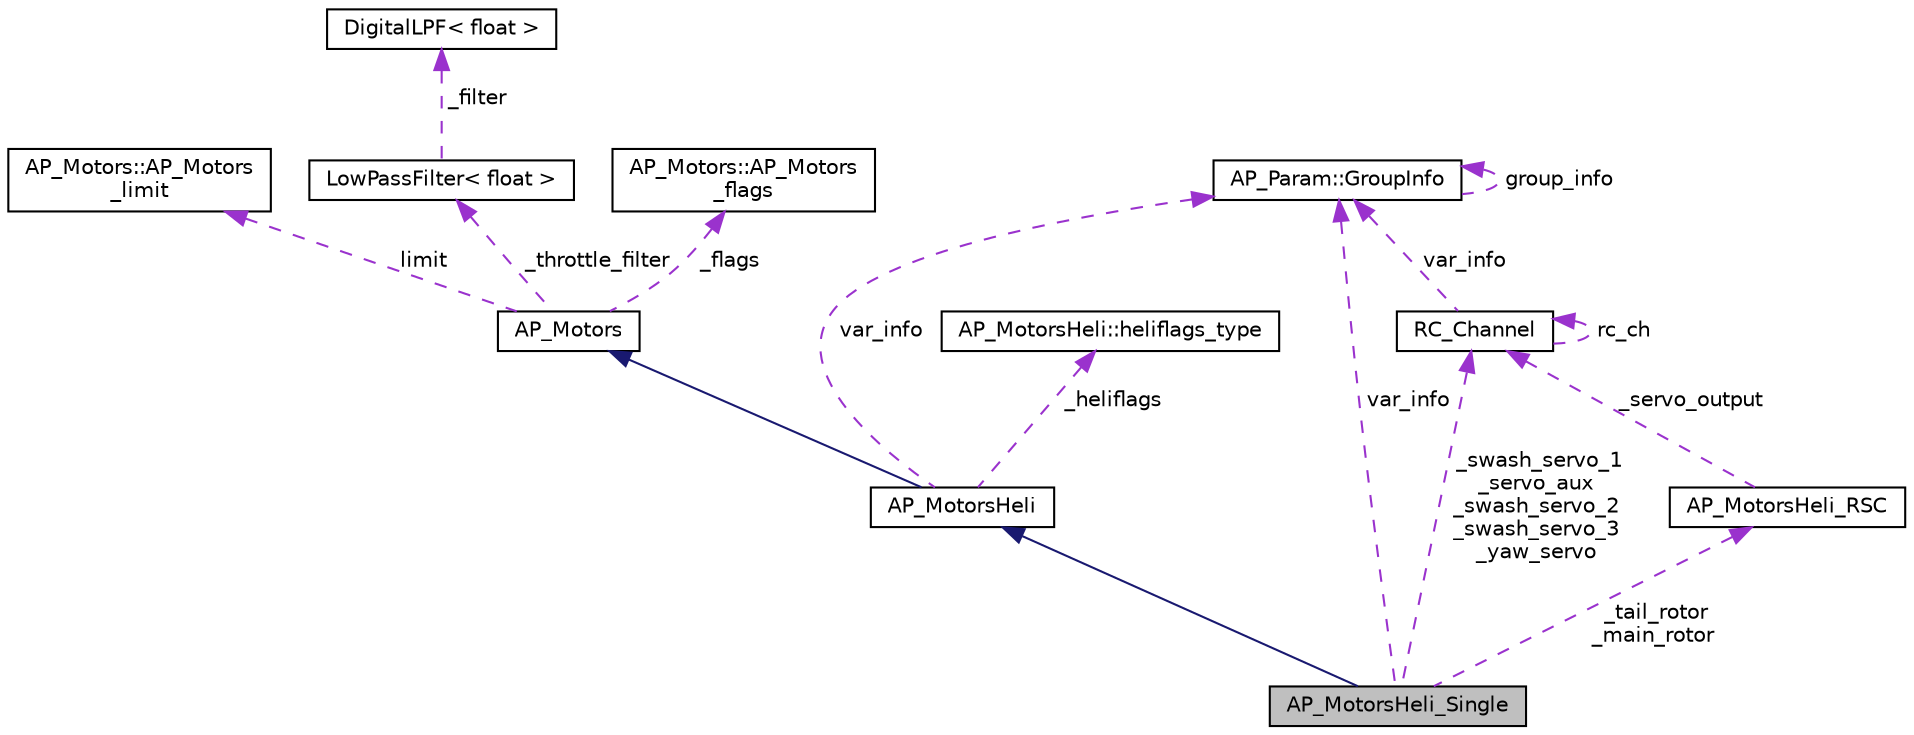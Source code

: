digraph "AP_MotorsHeli_Single"
{
 // INTERACTIVE_SVG=YES
  edge [fontname="Helvetica",fontsize="10",labelfontname="Helvetica",labelfontsize="10"];
  node [fontname="Helvetica",fontsize="10",shape=record];
  Node1 [label="AP_MotorsHeli_Single",height=0.2,width=0.4,color="black", fillcolor="grey75", style="filled", fontcolor="black"];
  Node2 -> Node1 [dir="back",color="midnightblue",fontsize="10",style="solid",fontname="Helvetica"];
  Node2 [label="AP_MotorsHeli",height=0.2,width=0.4,color="black", fillcolor="white", style="filled",URL="$classAP__MotorsHeli.html"];
  Node3 -> Node2 [dir="back",color="midnightblue",fontsize="10",style="solid",fontname="Helvetica"];
  Node3 [label="AP_Motors",height=0.2,width=0.4,color="black", fillcolor="white", style="filled",URL="$classAP__Motors.html"];
  Node4 -> Node3 [dir="back",color="darkorchid3",fontsize="10",style="dashed",label=" limit" ,fontname="Helvetica"];
  Node4 [label="AP_Motors::AP_Motors\l_limit",height=0.2,width=0.4,color="black", fillcolor="white", style="filled",URL="$structAP__Motors_1_1AP__Motors__limit.html"];
  Node5 -> Node3 [dir="back",color="darkorchid3",fontsize="10",style="dashed",label=" _throttle_filter" ,fontname="Helvetica"];
  Node5 [label="LowPassFilter\< float \>",height=0.2,width=0.4,color="black", fillcolor="white", style="filled",URL="$classLowPassFilter.html"];
  Node6 -> Node5 [dir="back",color="darkorchid3",fontsize="10",style="dashed",label=" _filter" ,fontname="Helvetica"];
  Node6 [label="DigitalLPF\< float \>",height=0.2,width=0.4,color="black", fillcolor="white", style="filled",URL="$classDigitalLPF.html"];
  Node7 -> Node3 [dir="back",color="darkorchid3",fontsize="10",style="dashed",label=" _flags" ,fontname="Helvetica"];
  Node7 [label="AP_Motors::AP_Motors\l_flags",height=0.2,width=0.4,color="black", fillcolor="white", style="filled",URL="$structAP__Motors_1_1AP__Motors__flags.html"];
  Node8 -> Node2 [dir="back",color="darkorchid3",fontsize="10",style="dashed",label=" var_info" ,fontname="Helvetica"];
  Node8 [label="AP_Param::GroupInfo",height=0.2,width=0.4,color="black", fillcolor="white", style="filled",URL="$structAP__Param_1_1GroupInfo.html"];
  Node8 -> Node8 [dir="back",color="darkorchid3",fontsize="10",style="dashed",label=" group_info" ,fontname="Helvetica"];
  Node9 -> Node2 [dir="back",color="darkorchid3",fontsize="10",style="dashed",label=" _heliflags" ,fontname="Helvetica"];
  Node9 [label="AP_MotorsHeli::heliflags_type",height=0.2,width=0.4,color="black", fillcolor="white", style="filled",URL="$structAP__MotorsHeli_1_1heliflags__type.html"];
  Node8 -> Node1 [dir="back",color="darkorchid3",fontsize="10",style="dashed",label=" var_info" ,fontname="Helvetica"];
  Node10 -> Node1 [dir="back",color="darkorchid3",fontsize="10",style="dashed",label=" _swash_servo_1\n_servo_aux\n_swash_servo_2\n_swash_servo_3\n_yaw_servo" ,fontname="Helvetica"];
  Node10 [label="RC_Channel",height=0.2,width=0.4,color="black", fillcolor="white", style="filled",URL="$classRC__Channel.html",tooltip="Object managing one RC channel. "];
  Node8 -> Node10 [dir="back",color="darkorchid3",fontsize="10",style="dashed",label=" var_info" ,fontname="Helvetica"];
  Node10 -> Node10 [dir="back",color="darkorchid3",fontsize="10",style="dashed",label=" rc_ch" ,fontname="Helvetica"];
  Node11 -> Node1 [dir="back",color="darkorchid3",fontsize="10",style="dashed",label=" _tail_rotor\n_main_rotor" ,fontname="Helvetica"];
  Node11 [label="AP_MotorsHeli_RSC",height=0.2,width=0.4,color="black", fillcolor="white", style="filled",URL="$classAP__MotorsHeli__RSC.html"];
  Node10 -> Node11 [dir="back",color="darkorchid3",fontsize="10",style="dashed",label=" _servo_output" ,fontname="Helvetica"];
}

